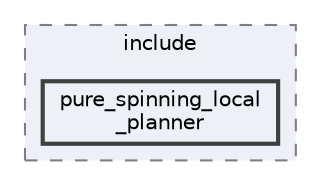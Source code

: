 digraph "smacc2_client_library/nav2z_client/custom_planners/pure_spinning_local_planner/include/pure_spinning_local_planner"
{
 // LATEX_PDF_SIZE
  bgcolor="transparent";
  edge [fontname=Helvetica,fontsize=10,labelfontname=Helvetica,labelfontsize=10];
  node [fontname=Helvetica,fontsize=10,shape=box,height=0.2,width=0.4];
  compound=true
  subgraph clusterdir_309e0607c3882872ff48313e6b01d73a {
    graph [ bgcolor="#edf0f7", pencolor="grey50", label="include", fontname=Helvetica,fontsize=10 style="filled,dashed", URL="dir_309e0607c3882872ff48313e6b01d73a.html",tooltip=""]
  dir_6f2da63e93586c9cb2fa9e38eb3667a3 [label="pure_spinning_local\l_planner", fillcolor="#edf0f7", color="grey25", style="filled,bold", URL="dir_6f2da63e93586c9cb2fa9e38eb3667a3.html",tooltip=""];
  }
}
